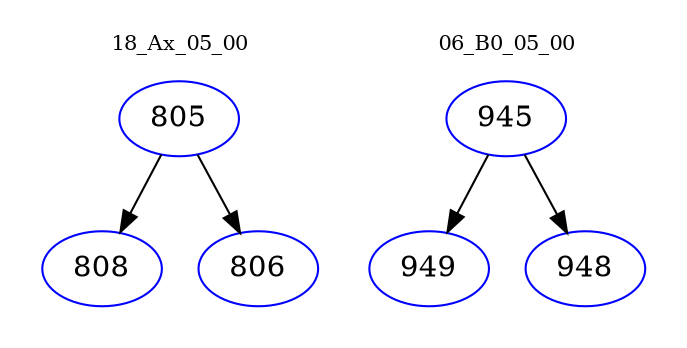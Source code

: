 digraph{
subgraph cluster_0 {
color = white
label = "18_Ax_05_00";
fontsize=10;
T0_805 [label="805", color="blue"]
T0_805 -> T0_808 [color="black"]
T0_808 [label="808", color="blue"]
T0_805 -> T0_806 [color="black"]
T0_806 [label="806", color="blue"]
}
subgraph cluster_1 {
color = white
label = "06_B0_05_00";
fontsize=10;
T1_945 [label="945", color="blue"]
T1_945 -> T1_949 [color="black"]
T1_949 [label="949", color="blue"]
T1_945 -> T1_948 [color="black"]
T1_948 [label="948", color="blue"]
}
}
